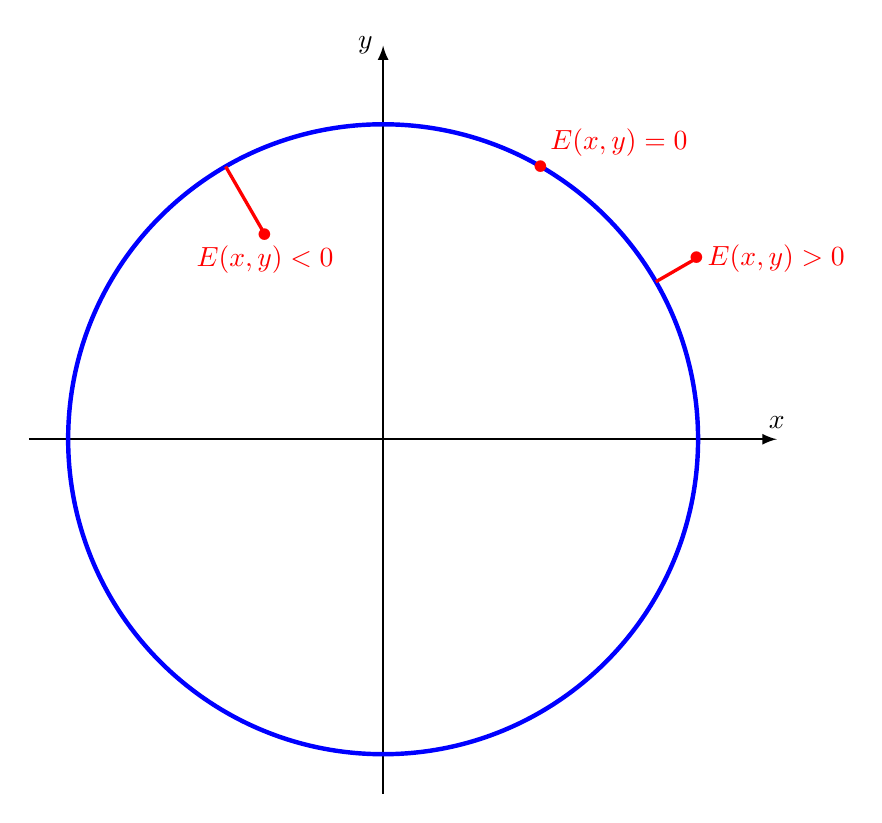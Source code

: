 ﻿\begin{tikzpicture}[scale=1]

\def\r{4}

\draw[->,>=latex,thick] (-\r-0.5,0)--(\r+1,0) node[above]{$x$};
\draw[->,>=latex,thick] (0,-\r-0.5)--(0,\r+1) node[left]{$y$};

% Vrai cercle
\draw[blue, ultra thick, opacity=1] (0,0) circle (\r);

\coordinate (A) at (30:\r+0.6);
\node[red,scale=4] at (A) {.};
%\node[right] at (A) {$(x,y)$};
\draw[very thick, red] (30:\r) -- (A) node[right] {$E(x,y)>0$};

\coordinate (A) at (120:\r-1);
\node[red,scale=4] at (A) {.};
%\node[right] at (A) {$(x,y)$};
\draw[very thick, red] (120:\r) -- (A) node[below] {$E(x,y)<0$};

\coordinate (A) at (60:\r);
\node[red,scale=4] at (A) {.};
\node[red, above right] at (A) {$E(x,y)=0$};
%\draw[red] (60:\r) -- (A) node[midway,below right] {$E(x,y)>0$};

\end{tikzpicture}